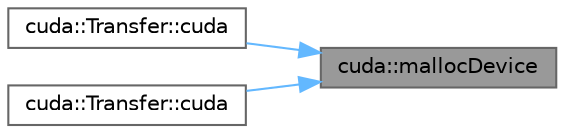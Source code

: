 digraph "cuda::mallocDevice"
{
 // LATEX_PDF_SIZE
  bgcolor="transparent";
  edge [fontname=Helvetica,fontsize=10,labelfontname=Helvetica,labelfontsize=10];
  node [fontname=Helvetica,fontsize=10,shape=box,height=0.2,width=0.4];
  rankdir="RL";
  Node1 [id="Node000001",label="cuda::mallocDevice",height=0.2,width=0.4,color="gray40", fillcolor="grey60", style="filled", fontcolor="black",tooltip="Allocates size bytes of uninitialized storage on device."];
  Node1 -> Node2 [id="edge1_Node000001_Node000002",dir="back",color="steelblue1",style="solid",tooltip=" "];
  Node2 [id="Node000002",label="cuda::Transfer::cuda",height=0.2,width=0.4,color="grey40", fillcolor="white", style="filled",URL="$namespacecuda_1_1_transfer.html#a3a51ff6139650e012f32d06169207e5c",tooltip="copy num of elements from src to dst"];
  Node1 -> Node3 [id="edge2_Node000001_Node000003",dir="back",color="steelblue1",style="solid",tooltip=" "];
  Node3 [id="Node000003",label="cuda::Transfer::cuda",height=0.2,width=0.4,color="grey40", fillcolor="white", style="filled",URL="$namespacecuda_1_1_transfer.html#a29406eec0d4ee9dc9d0710081eae5c98",tooltip="copy num of elements to device"];
}
